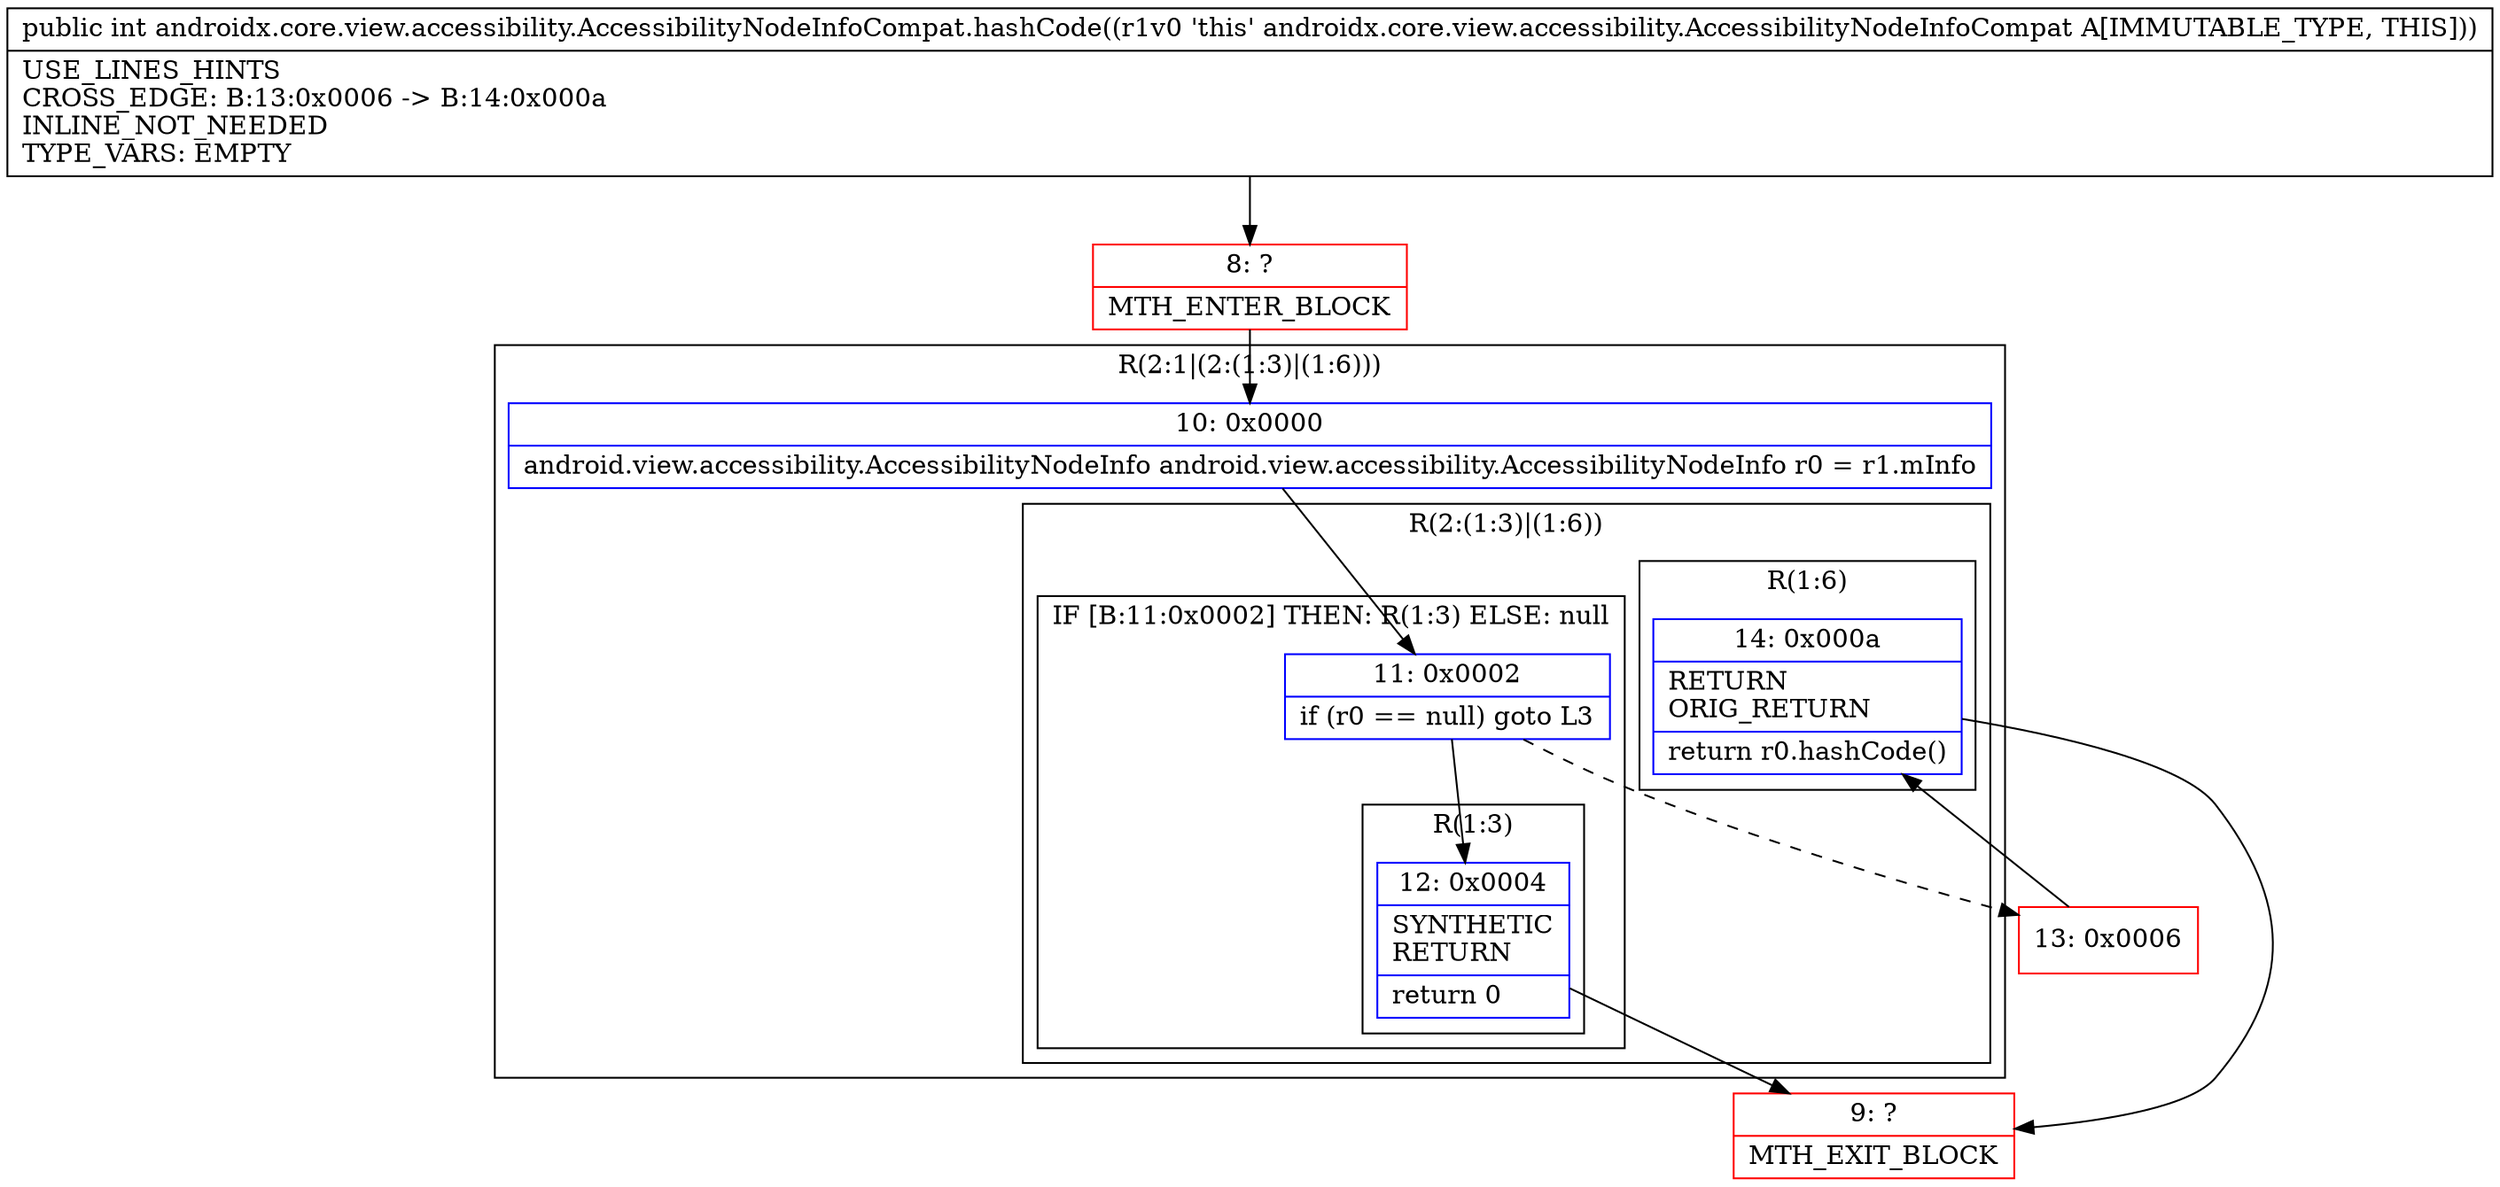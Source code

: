 digraph "CFG forandroidx.core.view.accessibility.AccessibilityNodeInfoCompat.hashCode()I" {
subgraph cluster_Region_13441620 {
label = "R(2:1|(2:(1:3)|(1:6)))";
node [shape=record,color=blue];
Node_10 [shape=record,label="{10\:\ 0x0000|android.view.accessibility.AccessibilityNodeInfo android.view.accessibility.AccessibilityNodeInfo r0 = r1.mInfo\l}"];
subgraph cluster_Region_166385005 {
label = "R(2:(1:3)|(1:6))";
node [shape=record,color=blue];
subgraph cluster_IfRegion_1533138852 {
label = "IF [B:11:0x0002] THEN: R(1:3) ELSE: null";
node [shape=record,color=blue];
Node_11 [shape=record,label="{11\:\ 0x0002|if (r0 == null) goto L3\l}"];
subgraph cluster_Region_1446208745 {
label = "R(1:3)";
node [shape=record,color=blue];
Node_12 [shape=record,label="{12\:\ 0x0004|SYNTHETIC\lRETURN\l|return 0\l}"];
}
}
subgraph cluster_Region_1441821422 {
label = "R(1:6)";
node [shape=record,color=blue];
Node_14 [shape=record,label="{14\:\ 0x000a|RETURN\lORIG_RETURN\l|return r0.hashCode()\l}"];
}
}
}
Node_8 [shape=record,color=red,label="{8\:\ ?|MTH_ENTER_BLOCK\l}"];
Node_9 [shape=record,color=red,label="{9\:\ ?|MTH_EXIT_BLOCK\l}"];
Node_13 [shape=record,color=red,label="{13\:\ 0x0006}"];
MethodNode[shape=record,label="{public int androidx.core.view.accessibility.AccessibilityNodeInfoCompat.hashCode((r1v0 'this' androidx.core.view.accessibility.AccessibilityNodeInfoCompat A[IMMUTABLE_TYPE, THIS]))  | USE_LINES_HINTS\lCROSS_EDGE: B:13:0x0006 \-\> B:14:0x000a\lINLINE_NOT_NEEDED\lTYPE_VARS: EMPTY\l}"];
MethodNode -> Node_8;Node_10 -> Node_11;
Node_11 -> Node_12;
Node_11 -> Node_13[style=dashed];
Node_12 -> Node_9;
Node_14 -> Node_9;
Node_8 -> Node_10;
Node_13 -> Node_14;
}

